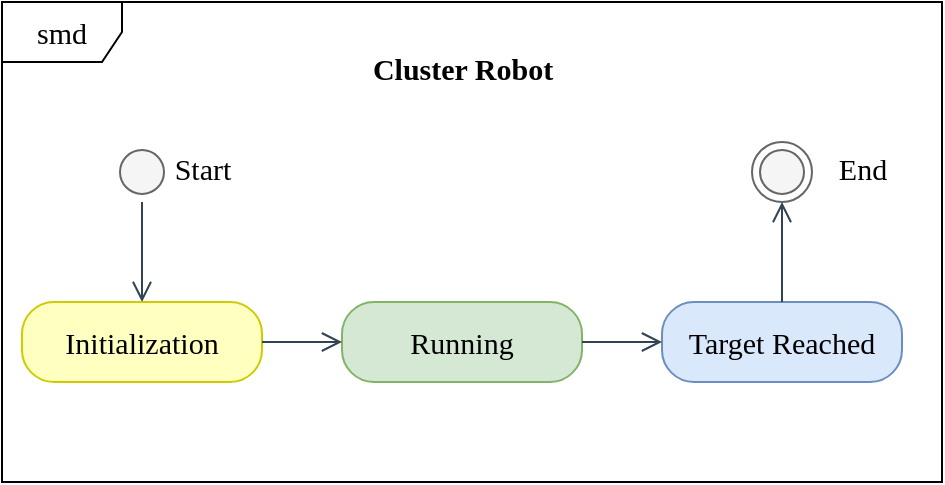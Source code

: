 <mxfile version="26.2.14">
  <diagram name="Page-1" id="kKZ203_DRGcA415Uw_wA">
    <mxGraphModel dx="921" dy="633" grid="1" gridSize="10" guides="1" tooltips="1" connect="1" arrows="1" fold="1" page="1" pageScale="1" pageWidth="850" pageHeight="1100" math="0" shadow="0">
      <root>
        <mxCell id="0" />
        <mxCell id="1" parent="0" />
        <mxCell id="vr_oKvYER2qufp3fCN9P-1" value="&lt;font face=&quot;Times New Roman&quot; style=&quot;font-size: 15px;&quot;&gt;smd&lt;/font&gt;" style="shape=umlFrame;whiteSpace=wrap;html=1;pointerEvents=0;" vertex="1" parent="1">
          <mxGeometry x="150" y="110" width="470" height="240" as="geometry" />
        </mxCell>
        <mxCell id="vr_oKvYER2qufp3fCN9P-2" value="" style="ellipse;html=1;shape=startState;fillColor=#f5f5f5;strokeColor=#666666;fontColor=#333333;" vertex="1" parent="1">
          <mxGeometry x="205" y="180" width="30" height="30" as="geometry" />
        </mxCell>
        <mxCell id="vr_oKvYER2qufp3fCN9P-3" value="" style="edgeStyle=orthogonalEdgeStyle;html=1;verticalAlign=bottom;endArrow=open;endSize=8;strokeColor=#314354;rounded=0;fillColor=#647687;" edge="1" source="vr_oKvYER2qufp3fCN9P-2" parent="1">
          <mxGeometry relative="1" as="geometry">
            <mxPoint x="220" y="260" as="targetPoint" />
          </mxGeometry>
        </mxCell>
        <mxCell id="vr_oKvYER2qufp3fCN9P-4" value="" style="ellipse;html=1;shape=endState;fillColor=#f5f5f5;strokeColor=#666666;fontColor=#333333;" vertex="1" parent="1">
          <mxGeometry x="525" y="180" width="30" height="30" as="geometry" />
        </mxCell>
        <mxCell id="vr_oKvYER2qufp3fCN9P-5" value="&lt;font face=&quot;Times New Roman&quot; style=&quot;font-size: 15px;&quot;&gt;Initialization&lt;/font&gt;" style="rounded=1;whiteSpace=wrap;html=1;arcSize=40;fontColor=#000000;fillColor=#ffffc0;strokeColor=#CCCC00;" vertex="1" parent="1">
          <mxGeometry x="160" y="260" width="120" height="40" as="geometry" />
        </mxCell>
        <mxCell id="vr_oKvYER2qufp3fCN9P-7" value="&lt;font face=&quot;Times New Roman&quot; style=&quot;font-size: 15px;&quot;&gt;Running&lt;/font&gt;" style="rounded=1;whiteSpace=wrap;html=1;arcSize=40;fillColor=#d5e8d4;strokeColor=#82b366;" vertex="1" parent="1">
          <mxGeometry x="320" y="260" width="120" height="40" as="geometry" />
        </mxCell>
        <mxCell id="vr_oKvYER2qufp3fCN9P-8" value="&lt;font face=&quot;Times New Roman&quot; style=&quot;font-size: 15px;&quot;&gt;Target Reached&lt;/font&gt;" style="rounded=1;whiteSpace=wrap;html=1;arcSize=40;fillColor=#dae8fc;strokeColor=#6c8ebf;" vertex="1" parent="1">
          <mxGeometry x="480" y="260" width="120" height="40" as="geometry" />
        </mxCell>
        <mxCell id="vr_oKvYER2qufp3fCN9P-9" value="" style="edgeStyle=orthogonalEdgeStyle;html=1;verticalAlign=bottom;endArrow=open;endSize=8;strokeColor=#314354;rounded=0;fillColor=#647687;exitX=1;exitY=0.5;exitDx=0;exitDy=0;entryX=0;entryY=0.5;entryDx=0;entryDy=0;" edge="1" parent="1" source="vr_oKvYER2qufp3fCN9P-5" target="vr_oKvYER2qufp3fCN9P-7">
          <mxGeometry relative="1" as="geometry">
            <mxPoint x="230" y="270" as="targetPoint" />
            <mxPoint x="230" y="210" as="sourcePoint" />
          </mxGeometry>
        </mxCell>
        <mxCell id="vr_oKvYER2qufp3fCN9P-11" value="" style="edgeStyle=orthogonalEdgeStyle;html=1;verticalAlign=bottom;endArrow=open;endSize=8;strokeColor=#314354;rounded=0;fillColor=#647687;exitX=1;exitY=0.5;exitDx=0;exitDy=0;entryX=0;entryY=0.5;entryDx=0;entryDy=0;" edge="1" parent="1" source="vr_oKvYER2qufp3fCN9P-7" target="vr_oKvYER2qufp3fCN9P-8">
          <mxGeometry relative="1" as="geometry">
            <mxPoint x="330" y="290" as="targetPoint" />
            <mxPoint x="290" y="290" as="sourcePoint" />
          </mxGeometry>
        </mxCell>
        <mxCell id="vr_oKvYER2qufp3fCN9P-12" value="" style="edgeStyle=orthogonalEdgeStyle;html=1;verticalAlign=bottom;endArrow=open;endSize=8;strokeColor=#314354;rounded=0;fillColor=#647687;exitX=0.5;exitY=0;exitDx=0;exitDy=0;entryX=0.5;entryY=1;entryDx=0;entryDy=0;" edge="1" parent="1" source="vr_oKvYER2qufp3fCN9P-8" target="vr_oKvYER2qufp3fCN9P-4">
          <mxGeometry relative="1" as="geometry">
            <mxPoint x="230" y="270" as="targetPoint" />
            <mxPoint x="230" y="220" as="sourcePoint" />
          </mxGeometry>
        </mxCell>
        <mxCell id="vr_oKvYER2qufp3fCN9P-13" value="&lt;font face=&quot;Times New Roman&quot; style=&quot;font-size: 15px;&quot;&gt;Cluster Robot&lt;/font&gt;" style="text;align=center;fontStyle=1;verticalAlign=middle;spacingLeft=3;spacingRight=3;strokeColor=none;rotatable=0;points=[[0,0.5],[1,0.5]];portConstraint=eastwest;html=1;" vertex="1" parent="1">
          <mxGeometry x="340" y="130" width="80" height="26" as="geometry" />
        </mxCell>
        <mxCell id="vr_oKvYER2qufp3fCN9P-14" value="&lt;font style=&quot;font-size: 15px;&quot; face=&quot;Times New Roman&quot;&gt;Start&lt;/font&gt;" style="text;html=1;align=center;verticalAlign=middle;resizable=0;points=[];autosize=1;strokeColor=none;fillColor=none;" vertex="1" parent="1">
          <mxGeometry x="225" y="178" width="50" height="30" as="geometry" />
        </mxCell>
        <mxCell id="vr_oKvYER2qufp3fCN9P-15" value="&lt;font style=&quot;font-size: 15px;&quot; face=&quot;Times New Roman&quot;&gt;End&lt;/font&gt;" style="text;html=1;align=center;verticalAlign=middle;resizable=0;points=[];autosize=1;strokeColor=none;fillColor=none;" vertex="1" parent="1">
          <mxGeometry x="555" y="178" width="50" height="30" as="geometry" />
        </mxCell>
      </root>
    </mxGraphModel>
  </diagram>
</mxfile>
